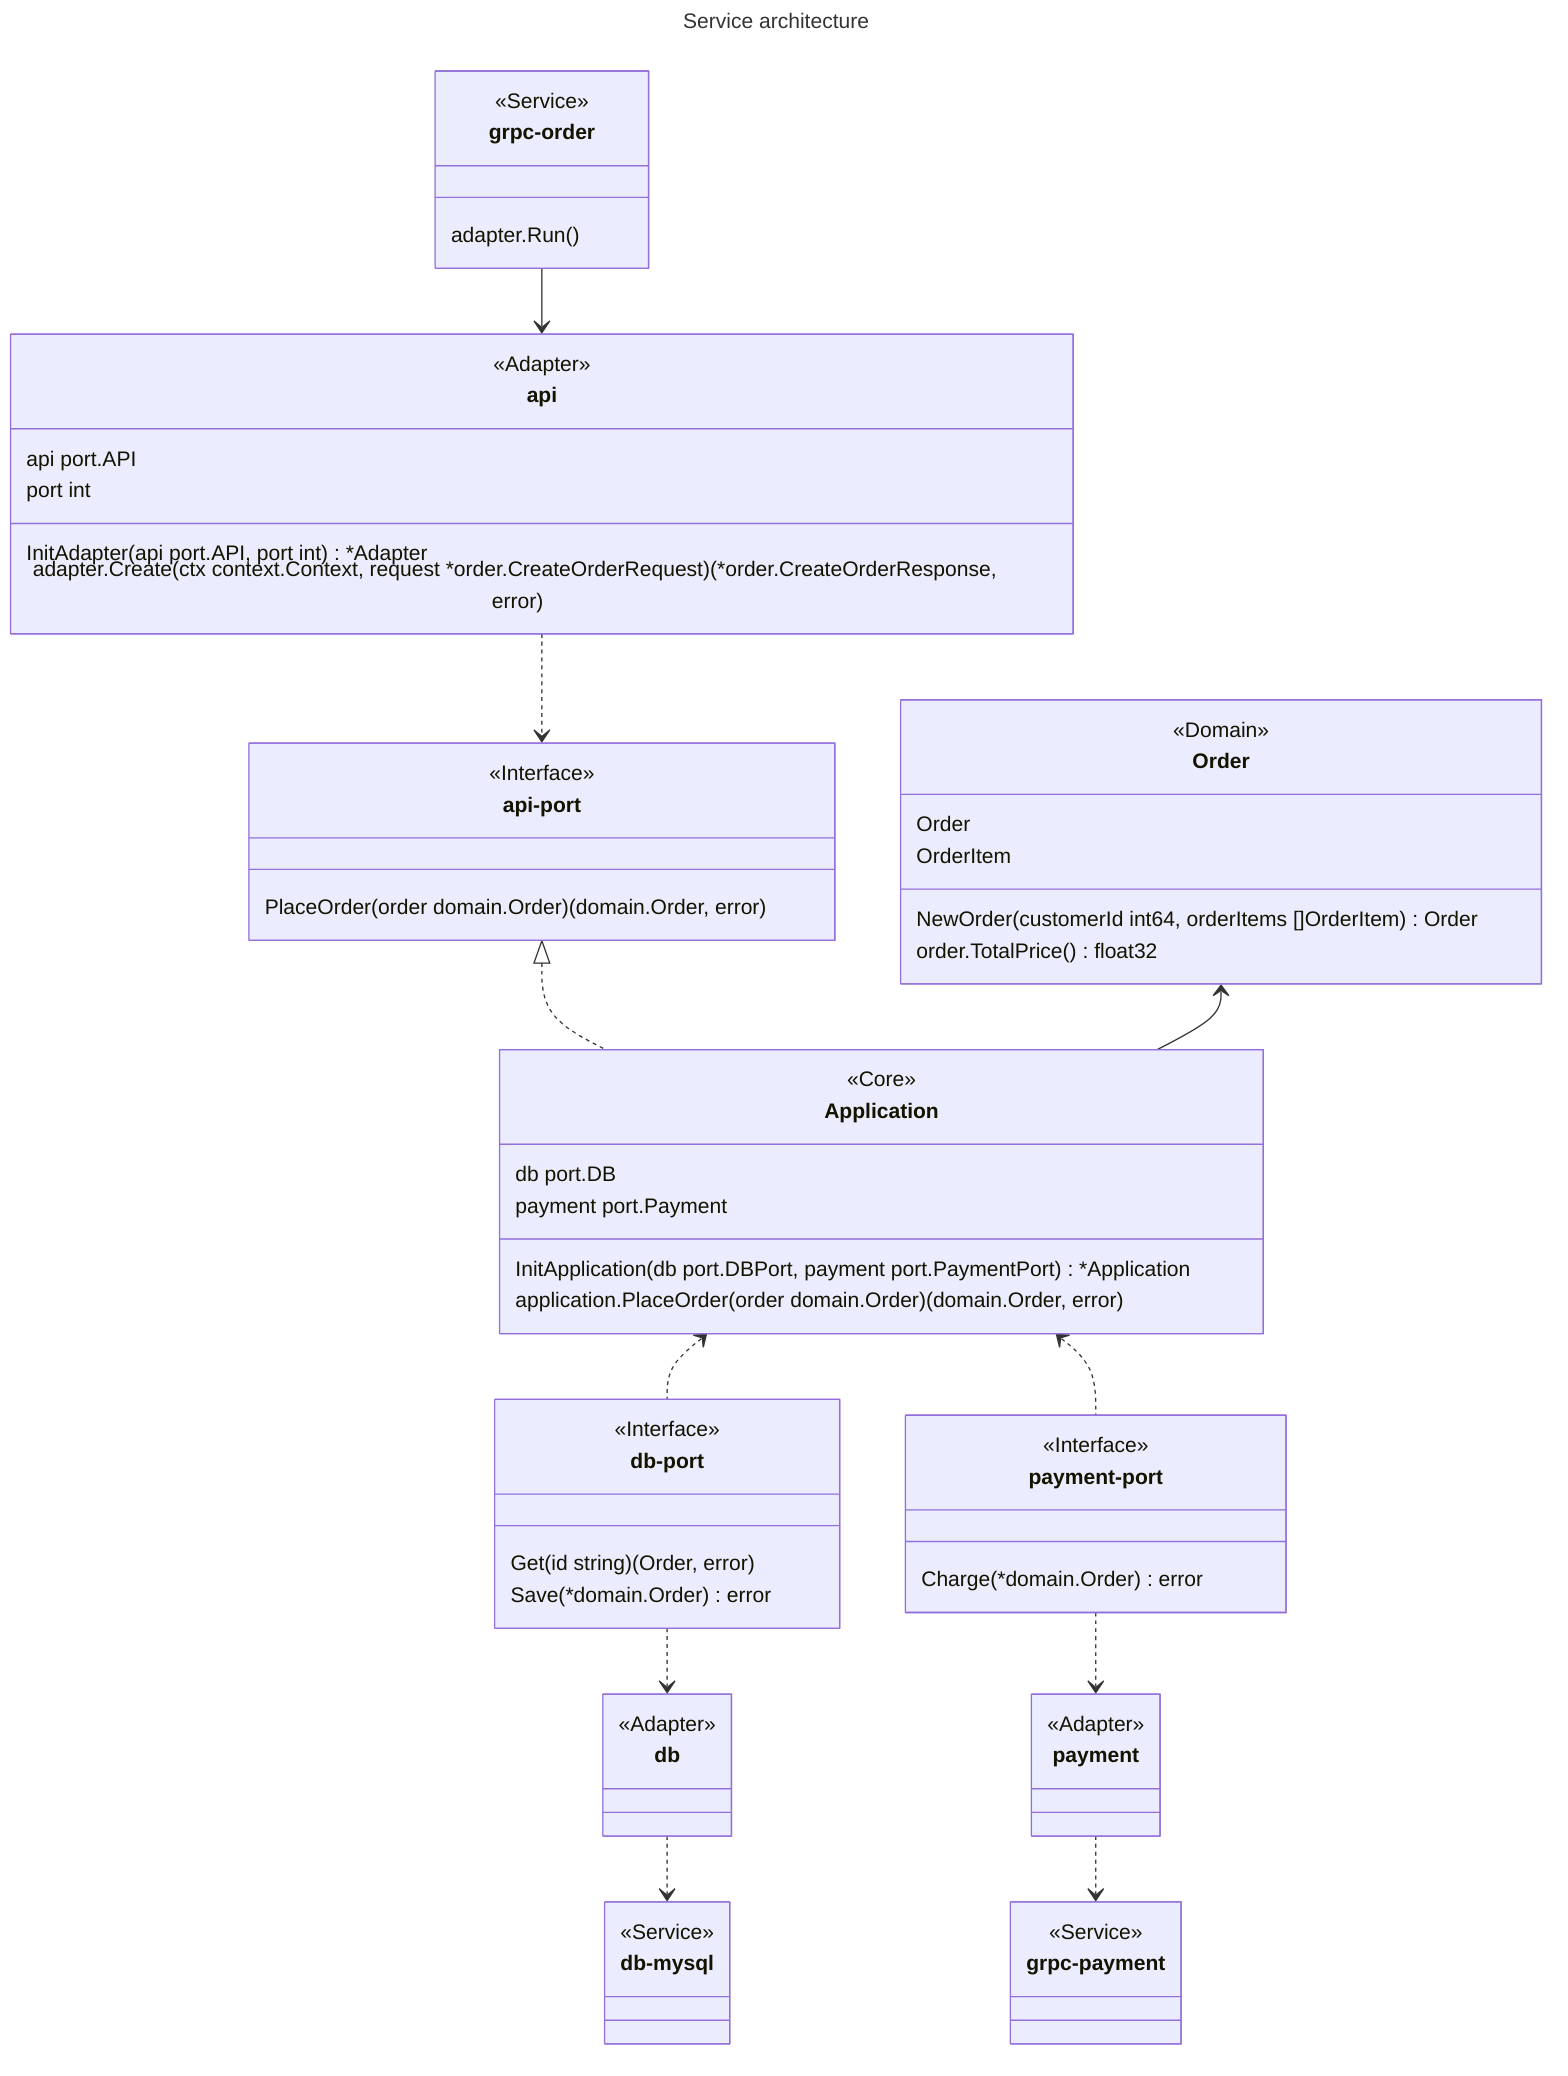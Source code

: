 ---
  title: Service architecture
---
classDiagram
  grpc-order --> api
  api ..> api-port
  api-port <|.. Application
  Order <-- Application
  Application <.. db-port
  Application <.. payment-port
  db-port ..> db
  payment-port ..> payment
  db ..> db-mysql
  payment ..> grpc-payment
  class grpc-order {
    <<Service>>
    adapter.Run()
  }
  class api {
    <<Adapter>>
    api  port.API
	  port int
    InitAdapter(api port.API, port int) *Adapter
    adapter.Create(ctx context.Context, request *order.CreateOrderRequest) (*order.CreateOrderResponse, error)
  }
  class api-port {
    <<Interface>>
    PlaceOrder(order domain.Order) (domain.Order, error)
  }
  class Application {
    <<Core>>
    db      port.DB
	  payment port.Payment
    InitApplication(db port.DBPort, payment port.PaymentPort) *Application
    application.PlaceOrder(order domain.Order) (domain.Order, error)
  }
  class Order {
    <<Domain>>
    Order
    OrderItem
    NewOrder(customerId int64, orderItems []OrderItem) Order
    order.TotalPrice() float32
  }
  class db-port {
    <<Interface>>
    Get(id string) (Order, error)
	  Save(*domain.Order) error
  }
  class payment-port {
    <<Interface>>
    Charge(*domain.Order) error
  }
  class db {
    <<Adapter>>
  }
  class payment {
    <<Adapter>>
  }
  class db-mysql {
    <<Service>>
  }
  class grpc-payment {
    <<Service>>
  }